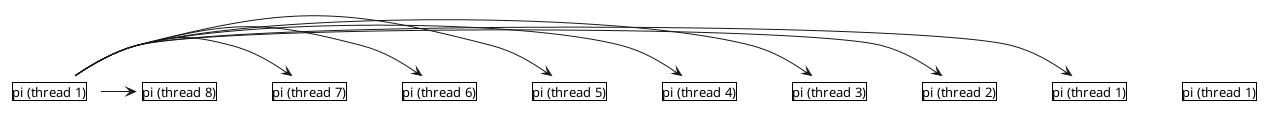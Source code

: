 @startuml
<style>
note {
    backgroundcolor white
    shadowing 0
    linecolor transparent
}
</style>


note as pi
    |pi (thread 1)|
end note

note as t1
    |pi (thread 1)|
end note

note as t2
    |pi (thread 2)|
end note

note as t3
    |pi (thread 3)|
end note

note as t4
    |pi (thread 4)|
end note

note as t5
    |pi (thread 5)|
end note

note as t6
    |pi (thread 6)|
end note

note as t7
    |pi (thread 7)|
end note

note as t8
    |pi (thread 8)|
end note

note as pi2
    |pi (thread 1)|
end note

pi -r-> t1
pi -r-> t2
pi -r-> t3
pi -r-> t4
pi -r-> t5
pi -r-> t6
pi -r-> t7
pi -r-> t8

@enduml
